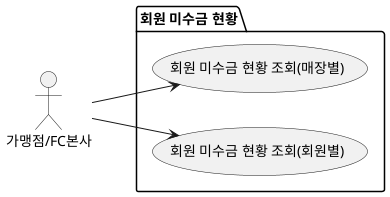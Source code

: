 @startuml Sample Usecase

left to right direction

actor "가맹점/FC본사" as store

package "회원 미수금 현황"{
  usecase "회원 미수금 현황 조회(매장별)" AS UG10
  usecase "회원 미수금 현황 조회(회원별)" AS UG11
}

store --> UG10
store --> UG11
@enduml